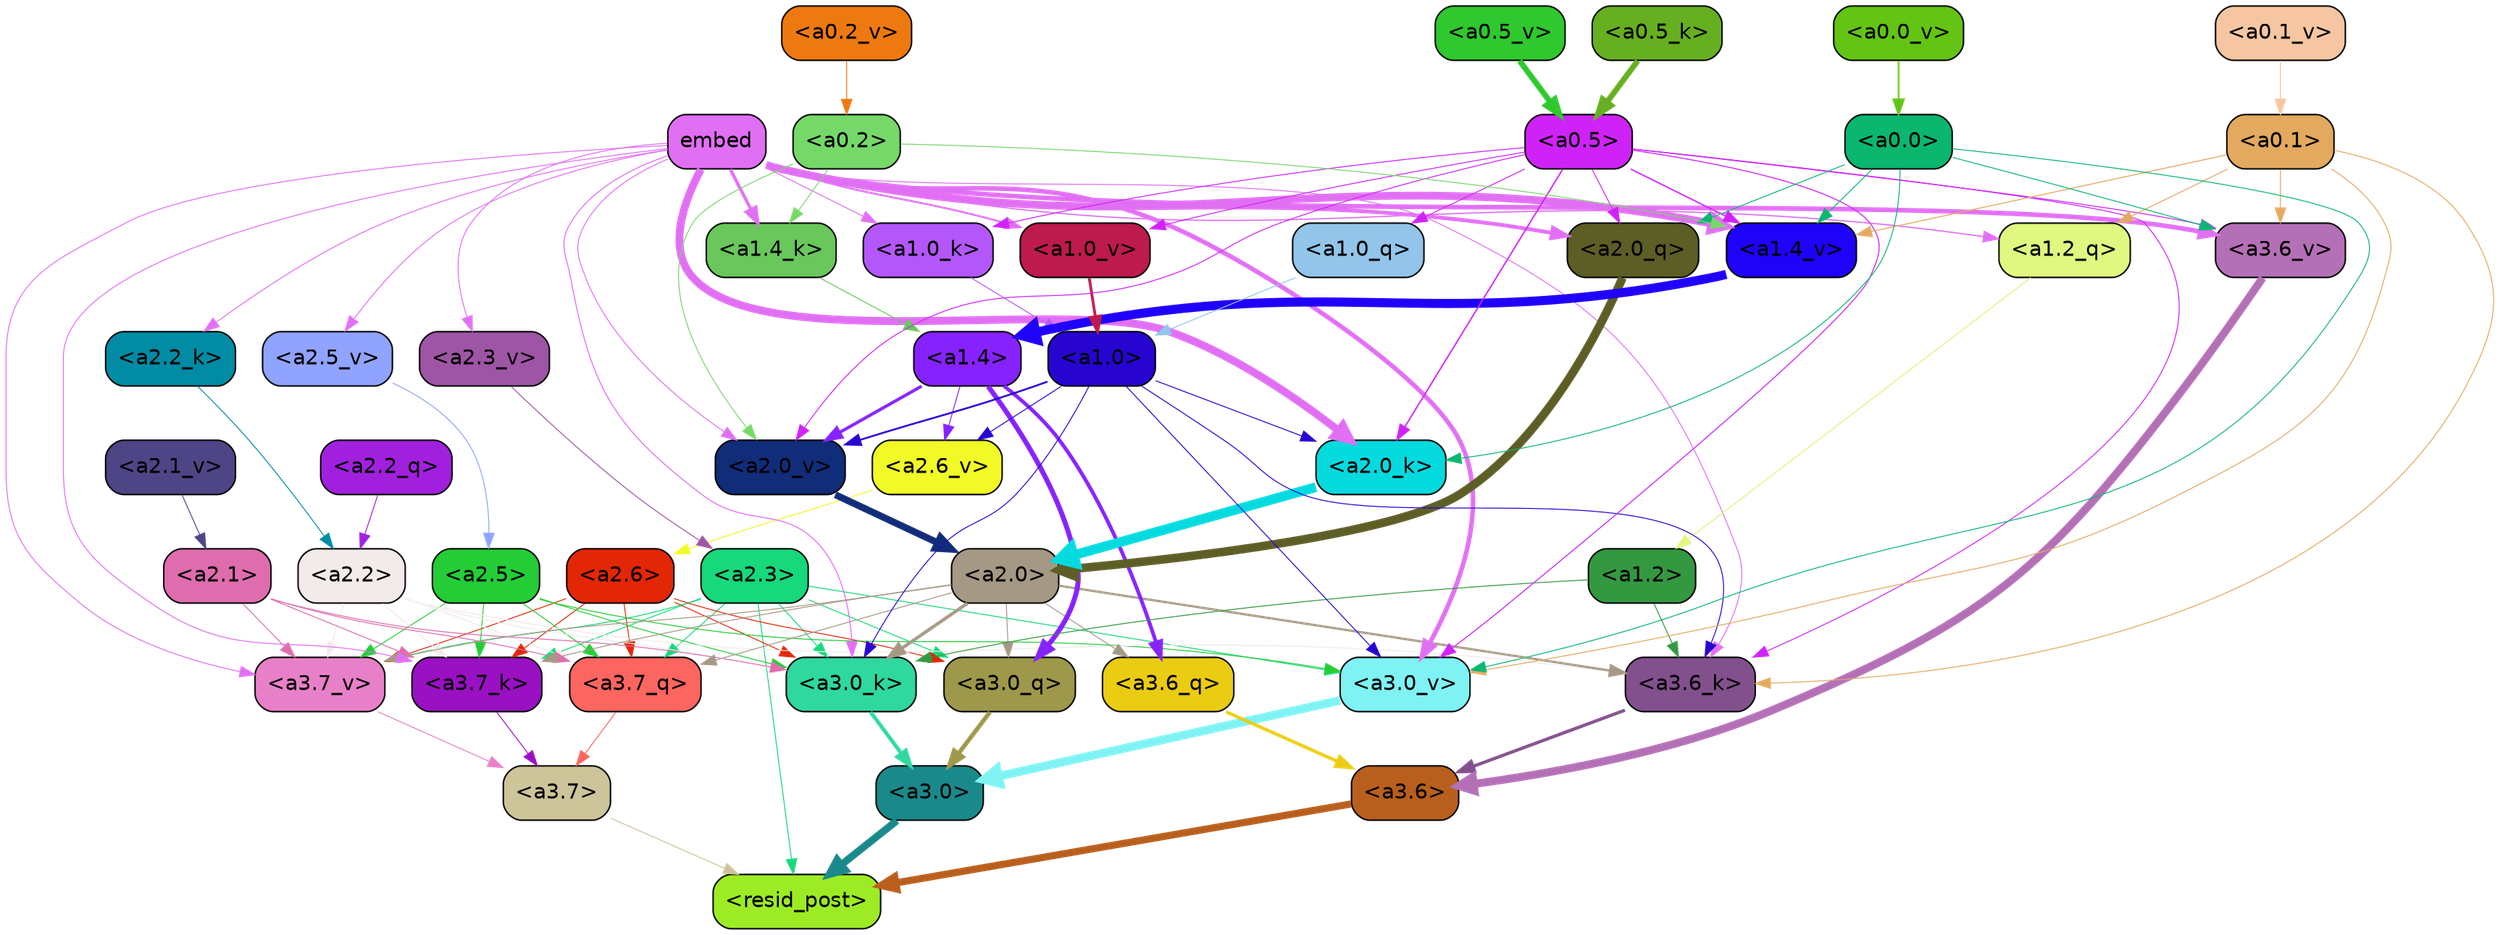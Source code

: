 strict digraph "" {
	graph [bgcolor=transparent,
		layout=dot,
		overlap=false,
		splines=true
	];
	"<a3.7>"	[color=black,
		fillcolor="#cdc49a",
		fontname=Helvetica,
		shape=box,
		style="filled, rounded"];
	"<resid_post>"	[color=black,
		fillcolor="#9deb24",
		fontname=Helvetica,
		shape=box,
		style="filled, rounded"];
	"<a3.7>" -> "<resid_post>"	[color="#cdc49a",
		penwidth=0.6];
	"<a3.6>"	[color=black,
		fillcolor="#b95f1d",
		fontname=Helvetica,
		shape=box,
		style="filled, rounded"];
	"<a3.6>" -> "<resid_post>"	[color="#b95f1d",
		penwidth=4.7534414529800415];
	"<a3.0>"	[color=black,
		fillcolor="#1a898b",
		fontname=Helvetica,
		shape=box,
		style="filled, rounded"];
	"<a3.0>" -> "<resid_post>"	[color="#1a898b",
		penwidth=4.898576855659485];
	"<a2.3>"	[color=black,
		fillcolor="#17d87b",
		fontname=Helvetica,
		shape=box,
		style="filled, rounded"];
	"<a2.3>" -> "<resid_post>"	[color="#17d87b",
		penwidth=0.6];
	"<a3.7_q>"	[color=black,
		fillcolor="#fd6560",
		fontname=Helvetica,
		shape=box,
		style="filled, rounded"];
	"<a2.3>" -> "<a3.7_q>"	[color="#17d87b",
		penwidth=0.6];
	"<a3.0_q>"	[color=black,
		fillcolor="#9e984a",
		fontname=Helvetica,
		shape=box,
		style="filled, rounded"];
	"<a2.3>" -> "<a3.0_q>"	[color="#17d87b",
		penwidth=0.6];
	"<a3.7_k>"	[color=black,
		fillcolor="#9a10c3",
		fontname=Helvetica,
		shape=box,
		style="filled, rounded"];
	"<a2.3>" -> "<a3.7_k>"	[color="#17d87b",
		penwidth=0.6];
	"<a3.0_k>"	[color=black,
		fillcolor="#2ed89f",
		fontname=Helvetica,
		shape=box,
		style="filled, rounded"];
	"<a2.3>" -> "<a3.0_k>"	[color="#17d87b",
		penwidth=0.6];
	"<a3.7_v>"	[color=black,
		fillcolor="#e880c9",
		fontname=Helvetica,
		shape=box,
		style="filled, rounded"];
	"<a2.3>" -> "<a3.7_v>"	[color="#17d87b",
		penwidth=0.6];
	"<a3.0_v>"	[color=black,
		fillcolor="#7ff2f3",
		fontname=Helvetica,
		shape=box,
		style="filled, rounded"];
	"<a2.3>" -> "<a3.0_v>"	[color="#17d87b",
		penwidth=0.6];
	"<a3.7_q>" -> "<a3.7>"	[color="#fd6560",
		penwidth=0.6];
	"<a3.6_q>"	[color=black,
		fillcolor="#eacc12",
		fontname=Helvetica,
		shape=box,
		style="filled, rounded"];
	"<a3.6_q>" -> "<a3.6>"	[color="#eacc12",
		penwidth=2.160832464694977];
	"<a3.0_q>" -> "<a3.0>"	[color="#9e984a",
		penwidth=2.870753765106201];
	"<a3.7_k>" -> "<a3.7>"	[color="#9a10c3",
		penwidth=0.6];
	"<a3.6_k>"	[color=black,
		fillcolor="#83508e",
		fontname=Helvetica,
		shape=box,
		style="filled, rounded"];
	"<a3.6_k>" -> "<a3.6>"	[color="#83508e",
		penwidth=2.13908451795578];
	"<a3.0_k>" -> "<a3.0>"	[color="#2ed89f",
		penwidth=2.520303964614868];
	"<a3.7_v>" -> "<a3.7>"	[color="#e880c9",
		penwidth=0.6];
	"<a3.6_v>"	[color=black,
		fillcolor="#b470b6",
		fontname=Helvetica,
		shape=box,
		style="filled, rounded"];
	"<a3.6_v>" -> "<a3.6>"	[color="#b470b6",
		penwidth=5.297133803367615];
	"<a3.0_v>" -> "<a3.0>"	[color="#7ff2f3",
		penwidth=5.680712580680847];
	"<a2.6>"	[color=black,
		fillcolor="#e32606",
		fontname=Helvetica,
		shape=box,
		style="filled, rounded"];
	"<a2.6>" -> "<a3.7_q>"	[color="#e32606",
		penwidth=0.6];
	"<a2.6>" -> "<a3.0_q>"	[color="#e32606",
		penwidth=0.6];
	"<a2.6>" -> "<a3.7_k>"	[color="#e32606",
		penwidth=0.6];
	"<a2.6>" -> "<a3.0_k>"	[color="#e32606",
		penwidth=0.6];
	"<a2.6>" -> "<a3.7_v>"	[color="#e32606",
		penwidth=0.6];
	"<a2.5>"	[color=black,
		fillcolor="#24cd36",
		fontname=Helvetica,
		shape=box,
		style="filled, rounded"];
	"<a2.5>" -> "<a3.7_q>"	[color="#24cd36",
		penwidth=0.6];
	"<a2.5>" -> "<a3.7_k>"	[color="#24cd36",
		penwidth=0.6];
	"<a2.5>" -> "<a3.0_k>"	[color="#24cd36",
		penwidth=0.6];
	"<a2.5>" -> "<a3.7_v>"	[color="#24cd36",
		penwidth=0.6];
	"<a2.5>" -> "<a3.0_v>"	[color="#24cd36",
		penwidth=0.6];
	"<a2.2>"	[color=black,
		fillcolor="#f3eaea",
		fontname=Helvetica,
		shape=box,
		style="filled, rounded"];
	"<a2.2>" -> "<a3.7_q>"	[color="#f3eaea",
		penwidth=0.6];
	"<a2.2>" -> "<a3.7_k>"	[color="#f3eaea",
		penwidth=0.6];
	"<a2.2>" -> "<a3.6_k>"	[color="#f3eaea",
		penwidth=0.6];
	"<a2.2>" -> "<a3.0_k>"	[color="#f3eaea",
		penwidth=0.6];
	"<a2.2>" -> "<a3.7_v>"	[color="#f3eaea",
		penwidth=0.6];
	"<a2.1>"	[color=black,
		fillcolor="#df6dae",
		fontname=Helvetica,
		shape=box,
		style="filled, rounded"];
	"<a2.1>" -> "<a3.7_q>"	[color="#df6dae",
		penwidth=0.6];
	"<a2.1>" -> "<a3.7_k>"	[color="#df6dae",
		penwidth=0.6];
	"<a2.1>" -> "<a3.0_k>"	[color="#df6dae",
		penwidth=0.6];
	"<a2.1>" -> "<a3.7_v>"	[color="#df6dae",
		penwidth=0.6];
	"<a2.0>"	[color=black,
		fillcolor="#a59884",
		fontname=Helvetica,
		shape=box,
		style="filled, rounded"];
	"<a2.0>" -> "<a3.7_q>"	[color="#a59884",
		penwidth=0.6];
	"<a2.0>" -> "<a3.6_q>"	[color="#a59884",
		penwidth=0.6];
	"<a2.0>" -> "<a3.0_q>"	[color="#a59884",
		penwidth=0.6];
	"<a2.0>" -> "<a3.7_k>"	[color="#a59884",
		penwidth=0.6];
	"<a2.0>" -> "<a3.6_k>"	[color="#a59884",
		penwidth=1.4957321882247925];
	"<a2.0>" -> "<a3.0_k>"	[color="#a59884",
		penwidth=2.18752121925354];
	"<a2.0>" -> "<a3.7_v>"	[color="#a59884",
		penwidth=0.6];
	"<a1.4>"	[color=black,
		fillcolor="#8622fd",
		fontname=Helvetica,
		shape=box,
		style="filled, rounded"];
	"<a1.4>" -> "<a3.6_q>"	[color="#8622fd",
		penwidth=2.4829938411712646];
	"<a1.4>" -> "<a3.0_q>"	[color="#8622fd",
		penwidth=3.299744725227356];
	"<a2.6_v>"	[color=black,
		fillcolor="#f1f926",
		fontname=Helvetica,
		shape=box,
		style="filled, rounded"];
	"<a1.4>" -> "<a2.6_v>"	[color="#8622fd",
		penwidth=0.6];
	"<a2.0_v>"	[color=black,
		fillcolor="#112c78",
		fontname=Helvetica,
		shape=box,
		style="filled, rounded"];
	"<a1.4>" -> "<a2.0_v>"	[color="#8622fd",
		penwidth=2.092592429369688];
	embed	[color=black,
		fillcolor="#e16ff3",
		fontname=Helvetica,
		shape=box,
		style="filled, rounded"];
	embed -> "<a3.7_k>"	[color="#e16ff3",
		penwidth=0.6];
	embed -> "<a3.6_k>"	[color="#e16ff3",
		penwidth=0.6];
	embed -> "<a3.0_k>"	[color="#e16ff3",
		penwidth=0.6394047290086746];
	embed -> "<a3.7_v>"	[color="#e16ff3",
		penwidth=0.6];
	embed -> "<a3.6_v>"	[color="#e16ff3",
		penwidth=3.067279100418091];
	embed -> "<a3.0_v>"	[color="#e16ff3",
		penwidth=3.0212591886520386];
	"<a2.0_q>"	[color=black,
		fillcolor="#5d5e26",
		fontname=Helvetica,
		shape=box,
		style="filled, rounded"];
	embed -> "<a2.0_q>"	[color="#e16ff3",
		penwidth=2.5355080366134644];
	"<a2.2_k>"	[color=black,
		fillcolor="#018ba4",
		fontname=Helvetica,
		shape=box,
		style="filled, rounded"];
	embed -> "<a2.2_k>"	[color="#e16ff3",
		penwidth=0.6];
	"<a2.0_k>"	[color=black,
		fillcolor="#05dadf",
		fontname=Helvetica,
		shape=box,
		style="filled, rounded"];
	embed -> "<a2.0_k>"	[color="#e16ff3",
		penwidth=5.2180726528167725];
	"<a2.5_v>"	[color=black,
		fillcolor="#90a3fe",
		fontname=Helvetica,
		shape=box,
		style="filled, rounded"];
	embed -> "<a2.5_v>"	[color="#e16ff3",
		penwidth=0.6];
	"<a2.3_v>"	[color=black,
		fillcolor="#9f55a5",
		fontname=Helvetica,
		shape=box,
		style="filled, rounded"];
	embed -> "<a2.3_v>"	[color="#e16ff3",
		penwidth=0.6];
	embed -> "<a2.0_v>"	[color="#e16ff3",
		penwidth=0.6];
	"<a1.2_q>"	[color=black,
		fillcolor="#e0f780",
		fontname=Helvetica,
		shape=box,
		style="filled, rounded"];
	embed -> "<a1.2_q>"	[color="#e16ff3",
		penwidth=0.8094894886016846];
	"<a1.4_k>"	[color=black,
		fillcolor="#69c75b",
		fontname=Helvetica,
		shape=box,
		style="filled, rounded"];
	embed -> "<a1.4_k>"	[color="#e16ff3",
		penwidth=2.1732678413391113];
	"<a1.0_k>"	[color=black,
		fillcolor="#b357fb",
		fontname=Helvetica,
		shape=box,
		style="filled, rounded"];
	embed -> "<a1.0_k>"	[color="#e16ff3",
		penwidth=0.6];
	"<a1.4_v>"	[color=black,
		fillcolor="#1f02f8",
		fontname=Helvetica,
		shape=box,
		style="filled, rounded"];
	embed -> "<a1.4_v>"	[color="#e16ff3",
		penwidth=5.162249565124512];
	"<a1.0_v>"	[color=black,
		fillcolor="#bd1a4d",
		fontname=Helvetica,
		shape=box,
		style="filled, rounded"];
	embed -> "<a1.0_v>"	[color="#e16ff3",
		penwidth=1.26457279920578];
	"<a1.2>"	[color=black,
		fillcolor="#349841",
		fontname=Helvetica,
		shape=box,
		style="filled, rounded"];
	"<a1.2>" -> "<a3.6_k>"	[color="#349841",
		penwidth=0.6];
	"<a1.2>" -> "<a3.0_k>"	[color="#349841",
		penwidth=0.6];
	"<a1.0>"	[color=black,
		fillcolor="#2704d0",
		fontname=Helvetica,
		shape=box,
		style="filled, rounded"];
	"<a1.0>" -> "<a3.6_k>"	[color="#2704d0",
		penwidth=0.6];
	"<a1.0>" -> "<a3.0_k>"	[color="#2704d0",
		penwidth=0.6];
	"<a1.0>" -> "<a3.0_v>"	[color="#2704d0",
		penwidth=0.6];
	"<a1.0>" -> "<a2.0_k>"	[color="#2704d0",
		penwidth=0.6];
	"<a1.0>" -> "<a2.6_v>"	[color="#2704d0",
		penwidth=0.6];
	"<a1.0>" -> "<a2.0_v>"	[color="#2704d0",
		penwidth=1.2132605910301208];
	"<a0.5>"	[color=black,
		fillcolor="#cf22f7",
		fontname=Helvetica,
		shape=box,
		style="filled, rounded"];
	"<a0.5>" -> "<a3.6_k>"	[color="#cf22f7",
		penwidth=0.6];
	"<a0.5>" -> "<a3.6_v>"	[color="#cf22f7",
		penwidth=0.6];
	"<a0.5>" -> "<a3.0_v>"	[color="#cf22f7",
		penwidth=0.648682102560997];
	"<a0.5>" -> "<a2.0_q>"	[color="#cf22f7",
		penwidth=0.6];
	"<a0.5>" -> "<a2.0_k>"	[color="#cf22f7",
		penwidth=0.9236047863960266];
	"<a0.5>" -> "<a2.0_v>"	[color="#cf22f7",
		penwidth=0.6];
	"<a1.0_q>"	[color=black,
		fillcolor="#92c5e9",
		fontname=Helvetica,
		shape=box,
		style="filled, rounded"];
	"<a0.5>" -> "<a1.0_q>"	[color="#cf22f7",
		penwidth=0.6];
	"<a0.5>" -> "<a1.0_k>"	[color="#cf22f7",
		penwidth=0.6];
	"<a0.5>" -> "<a1.4_v>"	[color="#cf22f7",
		penwidth=0.8783596754074097];
	"<a0.5>" -> "<a1.0_v>"	[color="#cf22f7",
		penwidth=0.6];
	"<a0.1>"	[color=black,
		fillcolor="#e3a95e",
		fontname=Helvetica,
		shape=box,
		style="filled, rounded"];
	"<a0.1>" -> "<a3.6_k>"	[color="#e3a95e",
		penwidth=0.6];
	"<a0.1>" -> "<a3.6_v>"	[color="#e3a95e",
		penwidth=0.6];
	"<a0.1>" -> "<a3.0_v>"	[color="#e3a95e",
		penwidth=0.6];
	"<a0.1>" -> "<a1.2_q>"	[color="#e3a95e",
		penwidth=0.6];
	"<a0.1>" -> "<a1.4_v>"	[color="#e3a95e",
		penwidth=0.6490728855133057];
	"<a0.0>"	[color=black,
		fillcolor="#0bb66f",
		fontname=Helvetica,
		shape=box,
		style="filled, rounded"];
	"<a0.0>" -> "<a3.6_v>"	[color="#0bb66f",
		penwidth=0.6];
	"<a0.0>" -> "<a3.0_v>"	[color="#0bb66f",
		penwidth=0.6];
	"<a0.0>" -> "<a2.0_q>"	[color="#0bb66f",
		penwidth=0.6];
	"<a0.0>" -> "<a2.0_k>"	[color="#0bb66f",
		penwidth=0.6];
	"<a0.0>" -> "<a1.4_v>"	[color="#0bb66f",
		penwidth=0.6];
	"<a2.2_q>"	[color=black,
		fillcolor="#a120de",
		fontname=Helvetica,
		shape=box,
		style="filled, rounded"];
	"<a2.2_q>" -> "<a2.2>"	[color="#a120de",
		penwidth=0.6];
	"<a2.0_q>" -> "<a2.0>"	[color="#5d5e26",
		penwidth=5.681910276412964];
	"<a2.2_k>" -> "<a2.2>"	[color="#018ba4",
		penwidth=0.6];
	"<a2.0_k>" -> "<a2.0>"	[color="#05dadf",
		penwidth=6.447777509689331];
	"<a2.6_v>" -> "<a2.6>"	[color="#f1f926",
		penwidth=0.6];
	"<a2.5_v>" -> "<a2.5>"	[color="#90a3fe",
		penwidth=0.6];
	"<a2.3_v>" -> "<a2.3>"	[color="#9f55a5",
		penwidth=0.6];
	"<a2.1_v>"	[color=black,
		fillcolor="#4e4586",
		fontname=Helvetica,
		shape=box,
		style="filled, rounded"];
	"<a2.1_v>" -> "<a2.1>"	[color="#4e4586",
		penwidth=0.6];
	"<a2.0_v>" -> "<a2.0>"	[color="#112c78",
		penwidth=4.5695202350616455];
	"<a0.2>"	[color=black,
		fillcolor="#76d869",
		fontname=Helvetica,
		shape=box,
		style="filled, rounded"];
	"<a0.2>" -> "<a2.0_v>"	[color="#76d869",
		penwidth=0.6];
	"<a0.2>" -> "<a1.4_k>"	[color="#76d869",
		penwidth=0.6];
	"<a0.2>" -> "<a1.4_v>"	[color="#76d869",
		penwidth=0.6];
	"<a1.2_q>" -> "<a1.2>"	[color="#e0f780",
		penwidth=0.6769798994064331];
	"<a1.0_q>" -> "<a1.0>"	[color="#92c5e9",
		penwidth=0.6];
	"<a1.4_k>" -> "<a1.4>"	[color="#69c75b",
		penwidth=0.6];
	"<a1.0_k>" -> "<a1.0>"	[color="#b357fb",
		penwidth=0.6];
	"<a1.4_v>" -> "<a1.4>"	[color="#1f02f8",
		penwidth=6.016597509384155];
	"<a1.0_v>" -> "<a1.0>"	[color="#bd1a4d",
		penwidth=1.8562973737716675];
	"<a0.5_k>"	[color=black,
		fillcolor="#66af21",
		fontname=Helvetica,
		shape=box,
		style="filled, rounded"];
	"<a0.5_k>" -> "<a0.5>"	[color="#66af21",
		penwidth=3.7953722774982452];
	"<a0.5_v>"	[color=black,
		fillcolor="#2fc82e",
		fontname=Helvetica,
		shape=box,
		style="filled, rounded"];
	"<a0.5_v>" -> "<a0.5>"	[color="#2fc82e",
		penwidth=3.805475652217865];
	"<a0.2_v>"	[color=black,
		fillcolor="#ee7910",
		fontname=Helvetica,
		shape=box,
		style="filled, rounded"];
	"<a0.2_v>" -> "<a0.2>"	[color="#ee7910",
		penwidth=0.6];
	"<a0.1_v>"	[color=black,
		fillcolor="#f5c6a1",
		fontname=Helvetica,
		shape=box,
		style="filled, rounded"];
	"<a0.1_v>" -> "<a0.1>"	[color="#f5c6a1",
		penwidth=0.6855120658874512];
	"<a0.0_v>"	[color=black,
		fillcolor="#63c414",
		fontname=Helvetica,
		shape=box,
		style="filled, rounded"];
	"<a0.0_v>" -> "<a0.0>"	[color="#63c414",
		penwidth=1.1353182792663574];
}
